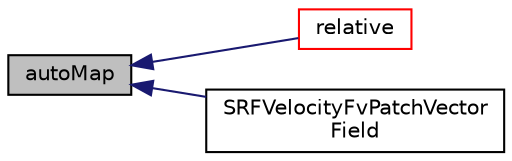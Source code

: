 digraph "autoMap"
{
  bgcolor="transparent";
  edge [fontname="Helvetica",fontsize="10",labelfontname="Helvetica",labelfontsize="10"];
  node [fontname="Helvetica",fontsize="10",shape=record];
  rankdir="LR";
  Node1 [label="autoMap",height=0.2,width=0.4,color="black", fillcolor="grey75", style="filled", fontcolor="black"];
  Node1 -> Node2 [dir="back",color="midnightblue",fontsize="10",style="solid",fontname="Helvetica"];
  Node2 [label="relative",height=0.2,width=0.4,color="red",URL="$a02417.html#a30d0e6e611783ccc83772922e4df363b",tooltip="Return const access to the relative flag. "];
  Node1 -> Node3 [dir="back",color="midnightblue",fontsize="10",style="solid",fontname="Helvetica"];
  Node3 [label="SRFVelocityFvPatchVector\lField",height=0.2,width=0.4,color="black",URL="$a02417.html#a268c0acd7e0c344ea26be696ac1e6d12",tooltip="Construct as copy setting internal field reference. "];
}
